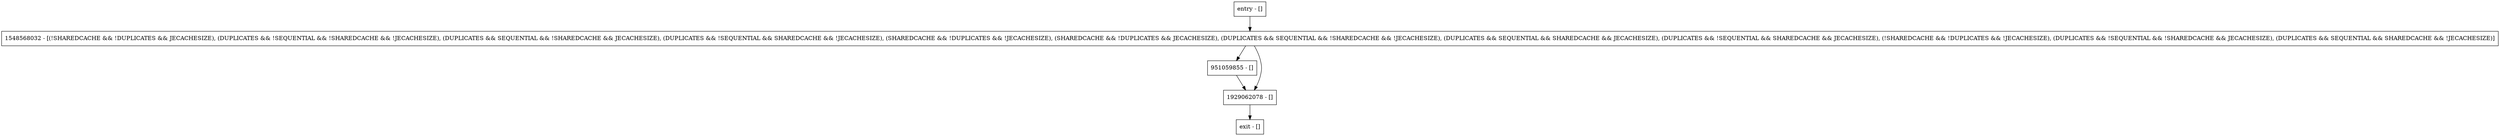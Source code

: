 digraph requestShutdownDaemons {
node [shape=record];
entry [label="entry - []"];
exit [label="exit - []"];
951059855 [label="951059855 - []"];
1929062078 [label="1929062078 - []"];
1548568032 [label="1548568032 - [(!SHAREDCACHE && !DUPLICATES && JECACHESIZE), (DUPLICATES && !SEQUENTIAL && !SHAREDCACHE && !JECACHESIZE), (DUPLICATES && SEQUENTIAL && !SHAREDCACHE && JECACHESIZE), (DUPLICATES && !SEQUENTIAL && SHAREDCACHE && !JECACHESIZE), (SHAREDCACHE && !DUPLICATES && !JECACHESIZE), (SHAREDCACHE && !DUPLICATES && JECACHESIZE), (DUPLICATES && SEQUENTIAL && !SHAREDCACHE && !JECACHESIZE), (DUPLICATES && SEQUENTIAL && SHAREDCACHE && JECACHESIZE), (DUPLICATES && !SEQUENTIAL && SHAREDCACHE && JECACHESIZE), (!SHAREDCACHE && !DUPLICATES && !JECACHESIZE), (DUPLICATES && !SEQUENTIAL && !SHAREDCACHE && JECACHESIZE), (DUPLICATES && SEQUENTIAL && SHAREDCACHE && !JECACHESIZE)]"];
entry;
exit;
entry -> 1548568032;
951059855 -> 1929062078;
1929062078 -> exit;
1548568032 -> 951059855;
1548568032 -> 1929062078;
}
